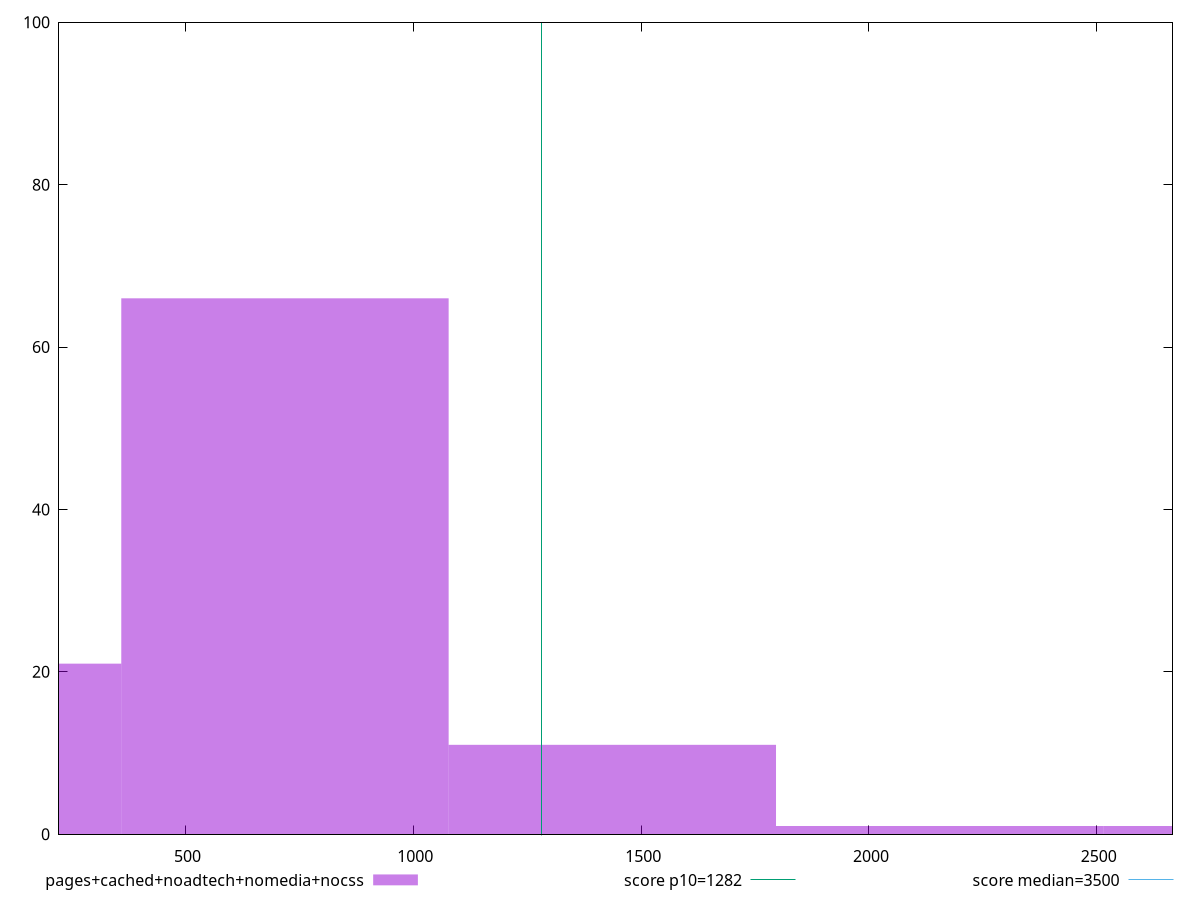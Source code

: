 reset

$pagesCachedNoadtechNomediaNocss <<EOF
0 21
718.4001804421679 66
1436.8003608843358 11
2873.6007217686715 1
2155.2005413265038 1
EOF

set key outside below
set boxwidth 718.4001804421679
set xrange [222.54:2666.0839999999994]
set yrange [0:100]
set trange [0:100]
set style fill transparent solid 0.5 noborder

set parametric
set terminal svg size 640, 490 enhanced background rgb 'white'
set output "report_00013_2021-02-09T12-04-24.940Z/bootup-time/comparison/histogram/4_vs_5.svg"

plot $pagesCachedNoadtechNomediaNocss title "pages+cached+noadtech+nomedia+nocss" with boxes, \
     1282,t title "score p10=1282", \
     3500,t title "score median=3500"

reset
